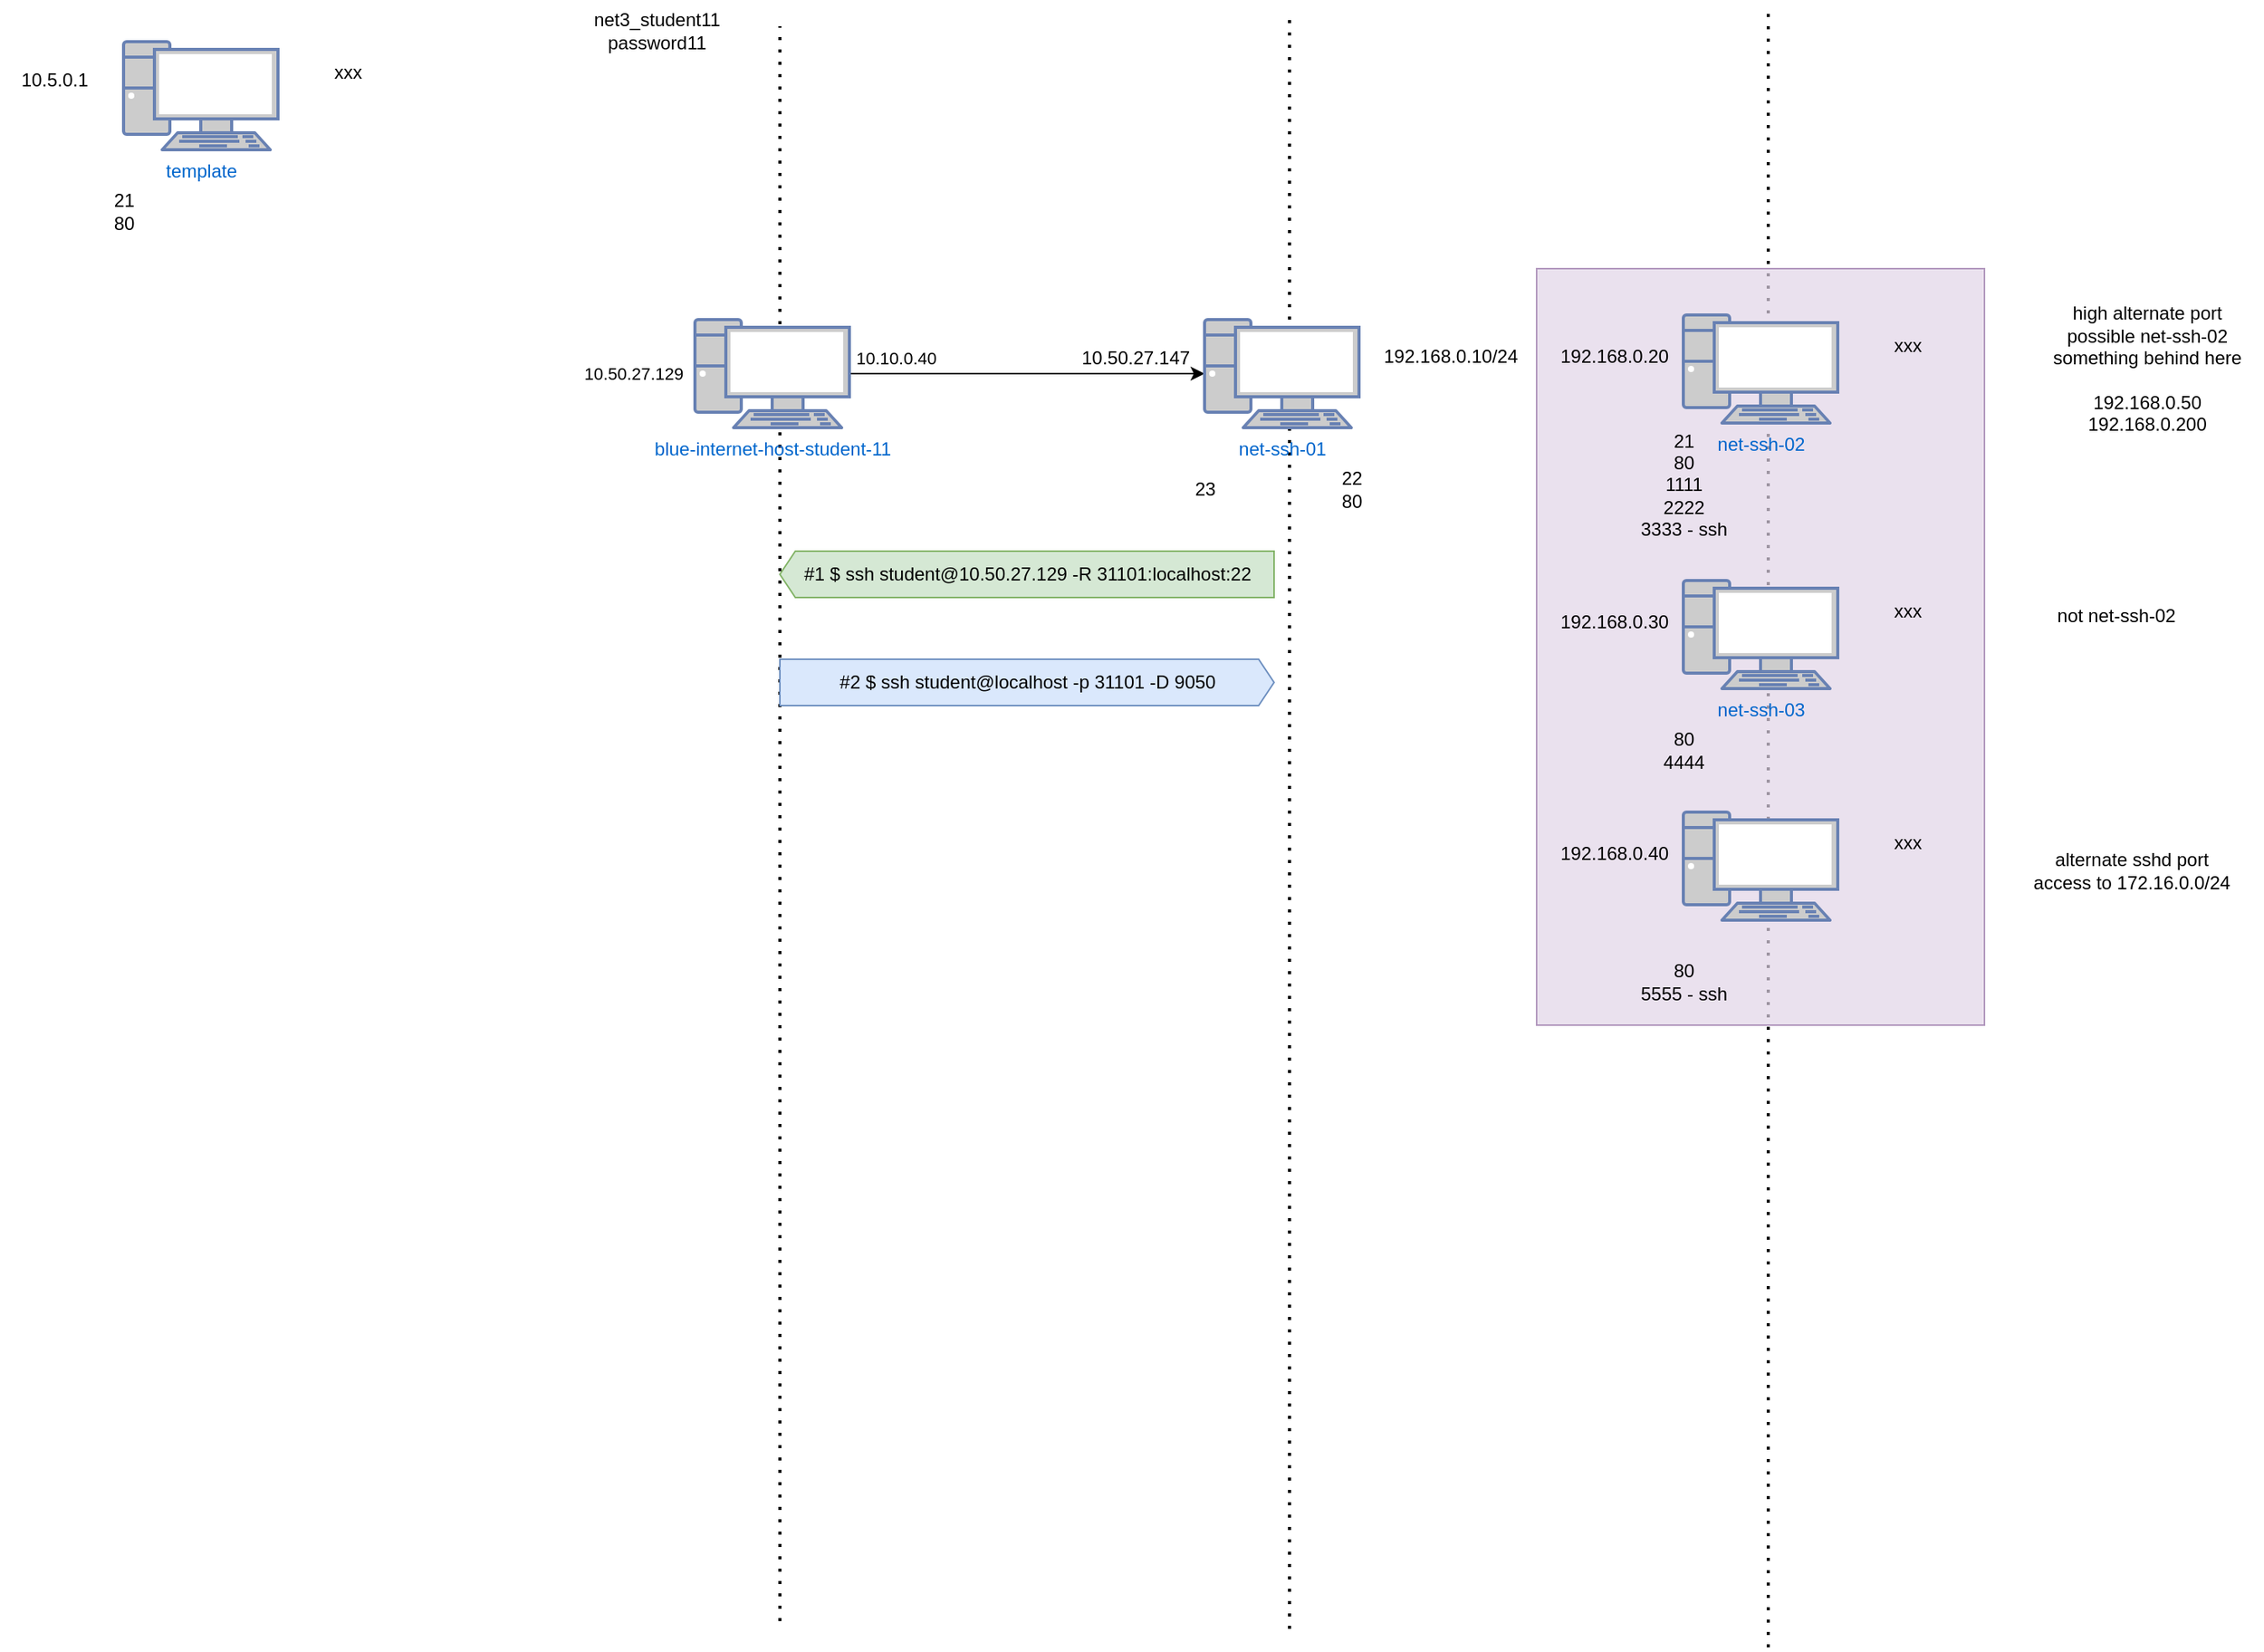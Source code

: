 <mxfile version="24.5.4" type="github">
  <diagram name="Page-1" id="zpEDcPM47LasXTqfTNNl">
    <mxGraphModel dx="2284" dy="778" grid="1" gridSize="10" guides="1" tooltips="1" connect="1" arrows="1" fold="1" page="1" pageScale="1" pageWidth="850" pageHeight="1100" math="0" shadow="0">
      <root>
        <mxCell id="0" />
        <mxCell id="1" parent="0" />
        <mxCell id="rSlo7GayfreuNFQ6bTWU-41" value="" style="endArrow=none;dashed=1;html=1;dashPattern=1 3;strokeWidth=2;rounded=0;" edge="1" parent="1">
          <mxGeometry width="50" height="50" relative="1" as="geometry">
            <mxPoint x="790" y="1100" as="sourcePoint" />
            <mxPoint x="790" y="40" as="targetPoint" />
          </mxGeometry>
        </mxCell>
        <mxCell id="rSlo7GayfreuNFQ6bTWU-68" value="" style="whiteSpace=wrap;html=1;fillColor=#e1d5e7;strokeColor=#9673a6;opacity=70;" vertex="1" parent="1">
          <mxGeometry x="640" y="207" width="290" height="490" as="geometry" />
        </mxCell>
        <mxCell id="rSlo7GayfreuNFQ6bTWU-40" value="" style="endArrow=none;dashed=1;html=1;dashPattern=1 3;strokeWidth=2;rounded=0;" edge="1" parent="1">
          <mxGeometry width="50" height="50" relative="1" as="geometry">
            <mxPoint x="480" y="1088" as="sourcePoint" />
            <mxPoint x="480" y="40" as="targetPoint" />
          </mxGeometry>
        </mxCell>
        <mxCell id="rSlo7GayfreuNFQ6bTWU-39" value="" style="endArrow=none;dashed=1;html=1;dashPattern=1 3;strokeWidth=2;rounded=0;" edge="1" parent="1">
          <mxGeometry width="50" height="50" relative="1" as="geometry">
            <mxPoint x="150" y="1083" as="sourcePoint" />
            <mxPoint x="150" y="50" as="targetPoint" />
          </mxGeometry>
        </mxCell>
        <mxCell id="rSlo7GayfreuNFQ6bTWU-2" value="10.50.27.129" style="edgeLabel;html=1;align=center;verticalAlign=middle;resizable=0;points=[];" vertex="1" connectable="0" parent="1">
          <mxGeometry x="55" y="275" as="geometry" />
        </mxCell>
        <mxCell id="rSlo7GayfreuNFQ6bTWU-30" style="edgeStyle=orthogonalEdgeStyle;rounded=0;orthogonalLoop=1;jettySize=auto;html=1;exitX=1;exitY=0.5;exitDx=0;exitDy=0;exitPerimeter=0;" edge="1" parent="1" source="rSlo7GayfreuNFQ6bTWU-3" target="rSlo7GayfreuNFQ6bTWU-25">
          <mxGeometry relative="1" as="geometry" />
        </mxCell>
        <mxCell id="rSlo7GayfreuNFQ6bTWU-3" value="blue-internet-host-student-11" style="fontColor=#0066CC;verticalAlign=top;verticalLabelPosition=bottom;labelPosition=center;align=center;html=1;outlineConnect=0;fillColor=#CCCCCC;strokeColor=#6881B3;gradientColor=none;gradientDirection=north;strokeWidth=2;shape=mxgraph.networks.pc;" vertex="1" parent="1">
          <mxGeometry x="95" y="240" width="100" height="70" as="geometry" />
        </mxCell>
        <mxCell id="rSlo7GayfreuNFQ6bTWU-4" value="10.10.0.40" style="edgeLabel;html=1;align=center;verticalAlign=middle;resizable=0;points=[];" vertex="1" connectable="0" parent="1">
          <mxGeometry x="225" y="265" as="geometry" />
        </mxCell>
        <mxCell id="rSlo7GayfreuNFQ6bTWU-5" value="" style="group" vertex="1" connectable="0" parent="1">
          <mxGeometry x="-310" y="40" width="225" height="150" as="geometry" />
        </mxCell>
        <mxCell id="rSlo7GayfreuNFQ6bTWU-6" value="" style="group" vertex="1" connectable="0" parent="rSlo7GayfreuNFQ6bTWU-5">
          <mxGeometry y="20" width="225" height="130" as="geometry" />
        </mxCell>
        <mxCell id="rSlo7GayfreuNFQ6bTWU-7" value="template" style="fontColor=#0066CC;verticalAlign=top;verticalLabelPosition=bottom;labelPosition=center;align=center;html=1;outlineConnect=0;fillColor=#CCCCCC;strokeColor=#6881B3;gradientColor=none;gradientDirection=north;strokeWidth=2;shape=mxgraph.networks.pc;" vertex="1" parent="rSlo7GayfreuNFQ6bTWU-6">
          <mxGeometry x="35" width="100" height="70" as="geometry" />
        </mxCell>
        <mxCell id="rSlo7GayfreuNFQ6bTWU-8" value="21&lt;div&gt;80&lt;/div&gt;" style="text;html=1;align=center;verticalAlign=middle;resizable=0;points=[];autosize=1;strokeColor=none;fillColor=none;" vertex="1" parent="rSlo7GayfreuNFQ6bTWU-6">
          <mxGeometry x="15" y="90" width="40" height="40" as="geometry" />
        </mxCell>
        <mxCell id="rSlo7GayfreuNFQ6bTWU-9" value="xxx" style="text;html=1;align=center;verticalAlign=middle;resizable=0;points=[];autosize=1;strokeColor=none;fillColor=none;" vertex="1" parent="rSlo7GayfreuNFQ6bTWU-6">
          <mxGeometry x="160" y="5" width="40" height="30" as="geometry" />
        </mxCell>
        <mxCell id="rSlo7GayfreuNFQ6bTWU-10" value="10.5.0.1" style="text;html=1;align=center;verticalAlign=middle;resizable=0;points=[];autosize=1;strokeColor=none;fillColor=none;" vertex="1" parent="rSlo7GayfreuNFQ6bTWU-6">
          <mxGeometry x="-45" y="10" width="70" height="30" as="geometry" />
        </mxCell>
        <mxCell id="rSlo7GayfreuNFQ6bTWU-23" value="" style="group" vertex="1" connectable="0" parent="1">
          <mxGeometry x="390" y="220" width="235" height="150" as="geometry" />
        </mxCell>
        <mxCell id="rSlo7GayfreuNFQ6bTWU-24" value="" style="group" vertex="1" connectable="0" parent="rSlo7GayfreuNFQ6bTWU-23">
          <mxGeometry y="20" width="235" height="130" as="geometry" />
        </mxCell>
        <mxCell id="rSlo7GayfreuNFQ6bTWU-25" value="net-ssh-01" style="fontColor=#0066CC;verticalAlign=top;verticalLabelPosition=bottom;labelPosition=center;align=center;html=1;outlineConnect=0;fillColor=#CCCCCC;strokeColor=#6881B3;gradientColor=none;gradientDirection=north;strokeWidth=2;shape=mxgraph.networks.pc;" vertex="1" parent="rSlo7GayfreuNFQ6bTWU-24">
          <mxGeometry x="35" width="100" height="70" as="geometry" />
        </mxCell>
        <mxCell id="rSlo7GayfreuNFQ6bTWU-26" value="23" style="text;html=1;align=center;verticalAlign=middle;resizable=0;points=[];autosize=1;strokeColor=none;fillColor=none;" vertex="1" parent="rSlo7GayfreuNFQ6bTWU-24">
          <mxGeometry x="15" y="95" width="40" height="30" as="geometry" />
        </mxCell>
        <mxCell id="rSlo7GayfreuNFQ6bTWU-27" value="192.168.0.10/24" style="text;html=1;align=center;verticalAlign=middle;resizable=0;points=[];autosize=1;strokeColor=none;fillColor=none;" vertex="1" parent="rSlo7GayfreuNFQ6bTWU-24">
          <mxGeometry x="139" y="9" width="110" height="30" as="geometry" />
        </mxCell>
        <mxCell id="rSlo7GayfreuNFQ6bTWU-28" value="10.50.27.147" style="text;html=1;align=center;verticalAlign=middle;resizable=0;points=[];autosize=1;strokeColor=none;fillColor=none;" vertex="1" parent="rSlo7GayfreuNFQ6bTWU-24">
          <mxGeometry x="-55" y="10" width="90" height="30" as="geometry" />
        </mxCell>
        <mxCell id="rSlo7GayfreuNFQ6bTWU-37" value="22&lt;div&gt;80&lt;/div&gt;" style="text;html=1;align=center;verticalAlign=middle;resizable=0;points=[];autosize=1;strokeColor=none;fillColor=none;" vertex="1" parent="rSlo7GayfreuNFQ6bTWU-24">
          <mxGeometry x="110" y="90" width="40" height="40" as="geometry" />
        </mxCell>
        <mxCell id="rSlo7GayfreuNFQ6bTWU-29" value="net3_student11&lt;div&gt;password11&lt;/div&gt;" style="text;html=1;align=center;verticalAlign=middle;resizable=0;points=[];autosize=1;strokeColor=none;fillColor=none;" vertex="1" parent="1">
          <mxGeometry x="15" y="33" width="110" height="40" as="geometry" />
        </mxCell>
        <mxCell id="rSlo7GayfreuNFQ6bTWU-38" value="#1 $ ssh student@10.50.27.129 -R 31101:localhost:22" style="html=1;shadow=0;dashed=0;align=center;verticalAlign=middle;shape=mxgraph.arrows2.arrow;dy=0;dx=10;notch=0;flipV=1;flipH=1;fillColor=#d5e8d4;strokeColor=#82b366;" vertex="1" parent="1">
          <mxGeometry x="150" y="390" width="320" height="30" as="geometry" />
        </mxCell>
        <mxCell id="rSlo7GayfreuNFQ6bTWU-42" value="#2 $ ssh student@localhost -p 31101 -D 9050" style="html=1;shadow=0;dashed=0;align=center;verticalAlign=middle;shape=mxgraph.arrows2.arrow;dy=0;dx=10;notch=0;flipV=1;flipH=0;fillColor=#dae8fc;strokeColor=#6c8ebf;" vertex="1" parent="1">
          <mxGeometry x="150" y="460" width="320" height="30" as="geometry" />
        </mxCell>
        <mxCell id="rSlo7GayfreuNFQ6bTWU-50" value="" style="group;" vertex="1" connectable="0" parent="1">
          <mxGeometry x="700" y="217" width="225" height="175" as="geometry" />
        </mxCell>
        <mxCell id="rSlo7GayfreuNFQ6bTWU-51" value="" style="group" vertex="1" connectable="0" parent="rSlo7GayfreuNFQ6bTWU-50">
          <mxGeometry y="20" width="225" height="155" as="geometry" />
        </mxCell>
        <mxCell id="rSlo7GayfreuNFQ6bTWU-52" value="net-ssh-02" style="fontColor=#0066CC;verticalAlign=top;verticalLabelPosition=bottom;labelPosition=center;align=center;html=1;outlineConnect=0;fillColor=#CCCCCC;strokeColor=#6881B3;gradientColor=none;gradientDirection=north;strokeWidth=2;shape=mxgraph.networks.pc;" vertex="1" parent="rSlo7GayfreuNFQ6bTWU-51">
          <mxGeometry x="35" width="100" height="70" as="geometry" />
        </mxCell>
        <mxCell id="rSlo7GayfreuNFQ6bTWU-53" value="21&lt;div&gt;80&lt;/div&gt;&lt;div&gt;1111&lt;/div&gt;&lt;div&gt;2222&lt;/div&gt;&lt;div&gt;3333 - ssh&lt;/div&gt;" style="text;html=1;align=center;verticalAlign=middle;resizable=0;points=[];autosize=1;strokeColor=none;fillColor=none;" vertex="1" parent="rSlo7GayfreuNFQ6bTWU-51">
          <mxGeometry x="-5" y="65" width="80" height="90" as="geometry" />
        </mxCell>
        <mxCell id="rSlo7GayfreuNFQ6bTWU-54" value="xxx" style="text;html=1;align=center;verticalAlign=middle;resizable=0;points=[];autosize=1;strokeColor=none;fillColor=none;" vertex="1" parent="rSlo7GayfreuNFQ6bTWU-51">
          <mxGeometry x="160" y="5" width="40" height="30" as="geometry" />
        </mxCell>
        <mxCell id="rSlo7GayfreuNFQ6bTWU-55" value="192.168.0.20" style="text;html=1;align=center;verticalAlign=middle;resizable=0;points=[];autosize=1;strokeColor=none;fillColor=none;" vertex="1" parent="rSlo7GayfreuNFQ6bTWU-51">
          <mxGeometry x="-55" y="12" width="90" height="30" as="geometry" />
        </mxCell>
        <mxCell id="rSlo7GayfreuNFQ6bTWU-56" value="" style="group;" vertex="1" connectable="0" parent="1">
          <mxGeometry x="700" y="389" width="225" height="160" as="geometry" />
        </mxCell>
        <mxCell id="rSlo7GayfreuNFQ6bTWU-57" value="" style="group" vertex="1" connectable="0" parent="rSlo7GayfreuNFQ6bTWU-56">
          <mxGeometry y="20" width="225" height="140" as="geometry" />
        </mxCell>
        <mxCell id="rSlo7GayfreuNFQ6bTWU-58" value="net-ssh-03" style="fontColor=#0066CC;verticalAlign=top;verticalLabelPosition=bottom;labelPosition=center;align=center;html=1;outlineConnect=0;fillColor=#CCCCCC;strokeColor=#6881B3;gradientColor=none;gradientDirection=north;strokeWidth=2;shape=mxgraph.networks.pc;" vertex="1" parent="rSlo7GayfreuNFQ6bTWU-57">
          <mxGeometry x="35" width="100" height="70" as="geometry" />
        </mxCell>
        <mxCell id="rSlo7GayfreuNFQ6bTWU-59" value="80&lt;div&gt;4444&lt;/div&gt;" style="text;html=1;align=center;verticalAlign=middle;resizable=0;points=[];autosize=1;strokeColor=none;fillColor=none;" vertex="1" parent="rSlo7GayfreuNFQ6bTWU-57">
          <mxGeometry x="10" y="90" width="50" height="40" as="geometry" />
        </mxCell>
        <mxCell id="rSlo7GayfreuNFQ6bTWU-60" value="xxx" style="text;html=1;align=center;verticalAlign=middle;resizable=0;points=[];autosize=1;strokeColor=none;fillColor=none;" vertex="1" parent="rSlo7GayfreuNFQ6bTWU-57">
          <mxGeometry x="160" y="5" width="40" height="30" as="geometry" />
        </mxCell>
        <mxCell id="rSlo7GayfreuNFQ6bTWU-61" value="192.168.0.30" style="text;html=1;align=center;verticalAlign=middle;resizable=0;points=[];autosize=1;strokeColor=none;fillColor=none;" vertex="1" parent="rSlo7GayfreuNFQ6bTWU-57">
          <mxGeometry x="-55" y="12" width="90" height="30" as="geometry" />
        </mxCell>
        <mxCell id="rSlo7GayfreuNFQ6bTWU-62" value="" style="group;" vertex="1" connectable="0" parent="1">
          <mxGeometry x="700" y="539" width="225" height="160" as="geometry" />
        </mxCell>
        <mxCell id="rSlo7GayfreuNFQ6bTWU-63" value="" style="group" vertex="1" connectable="0" parent="rSlo7GayfreuNFQ6bTWU-62">
          <mxGeometry y="20" width="225" height="140" as="geometry" />
        </mxCell>
        <mxCell id="rSlo7GayfreuNFQ6bTWU-64" value="" style="fontColor=#0066CC;verticalAlign=top;verticalLabelPosition=bottom;labelPosition=center;align=center;html=1;outlineConnect=0;fillColor=#CCCCCC;strokeColor=#6881B3;gradientColor=none;gradientDirection=north;strokeWidth=2;shape=mxgraph.networks.pc;" vertex="1" parent="rSlo7GayfreuNFQ6bTWU-63">
          <mxGeometry x="35" width="100" height="70" as="geometry" />
        </mxCell>
        <mxCell id="rSlo7GayfreuNFQ6bTWU-65" value="80&lt;div&gt;5555 - ssh&lt;/div&gt;" style="text;html=1;align=center;verticalAlign=middle;resizable=0;points=[];autosize=1;strokeColor=none;fillColor=none;" vertex="1" parent="rSlo7GayfreuNFQ6bTWU-63">
          <mxGeometry x="-5" y="90" width="80" height="40" as="geometry" />
        </mxCell>
        <mxCell id="rSlo7GayfreuNFQ6bTWU-66" value="xxx" style="text;html=1;align=center;verticalAlign=middle;resizable=0;points=[];autosize=1;strokeColor=none;fillColor=none;" vertex="1" parent="rSlo7GayfreuNFQ6bTWU-63">
          <mxGeometry x="160" y="5" width="40" height="30" as="geometry" />
        </mxCell>
        <mxCell id="rSlo7GayfreuNFQ6bTWU-67" value="192.168.0.40" style="text;html=1;align=center;verticalAlign=middle;resizable=0;points=[];autosize=1;strokeColor=none;fillColor=none;" vertex="1" parent="rSlo7GayfreuNFQ6bTWU-63">
          <mxGeometry x="-55" y="12" width="90" height="30" as="geometry" />
        </mxCell>
        <mxCell id="rSlo7GayfreuNFQ6bTWU-69" value="not net-ssh-02" style="text;html=1;align=center;verticalAlign=middle;resizable=0;points=[];autosize=1;strokeColor=none;fillColor=none;" vertex="1" parent="1">
          <mxGeometry x="965" y="417" width="100" height="30" as="geometry" />
        </mxCell>
        <mxCell id="rSlo7GayfreuNFQ6bTWU-70" value="high alternate port&lt;div&gt;possible net-ssh-02&lt;/div&gt;&lt;div&gt;something behind here&lt;/div&gt;&lt;div&gt;&lt;br&gt;&lt;/div&gt;&lt;div&gt;192.168.0.50&lt;/div&gt;&lt;div&gt;192.168.0.200&lt;/div&gt;" style="text;html=1;align=center;verticalAlign=middle;resizable=0;points=[];autosize=1;strokeColor=none;fillColor=none;" vertex="1" parent="1">
          <mxGeometry x="960" y="222" width="150" height="100" as="geometry" />
        </mxCell>
        <mxCell id="rSlo7GayfreuNFQ6bTWU-71" value="alternate sshd port&lt;div&gt;access to 172.16.0.0/24&lt;/div&gt;" style="text;html=1;align=center;verticalAlign=middle;resizable=0;points=[];autosize=1;strokeColor=none;fillColor=none;" vertex="1" parent="1">
          <mxGeometry x="950" y="577" width="150" height="40" as="geometry" />
        </mxCell>
      </root>
    </mxGraphModel>
  </diagram>
</mxfile>
